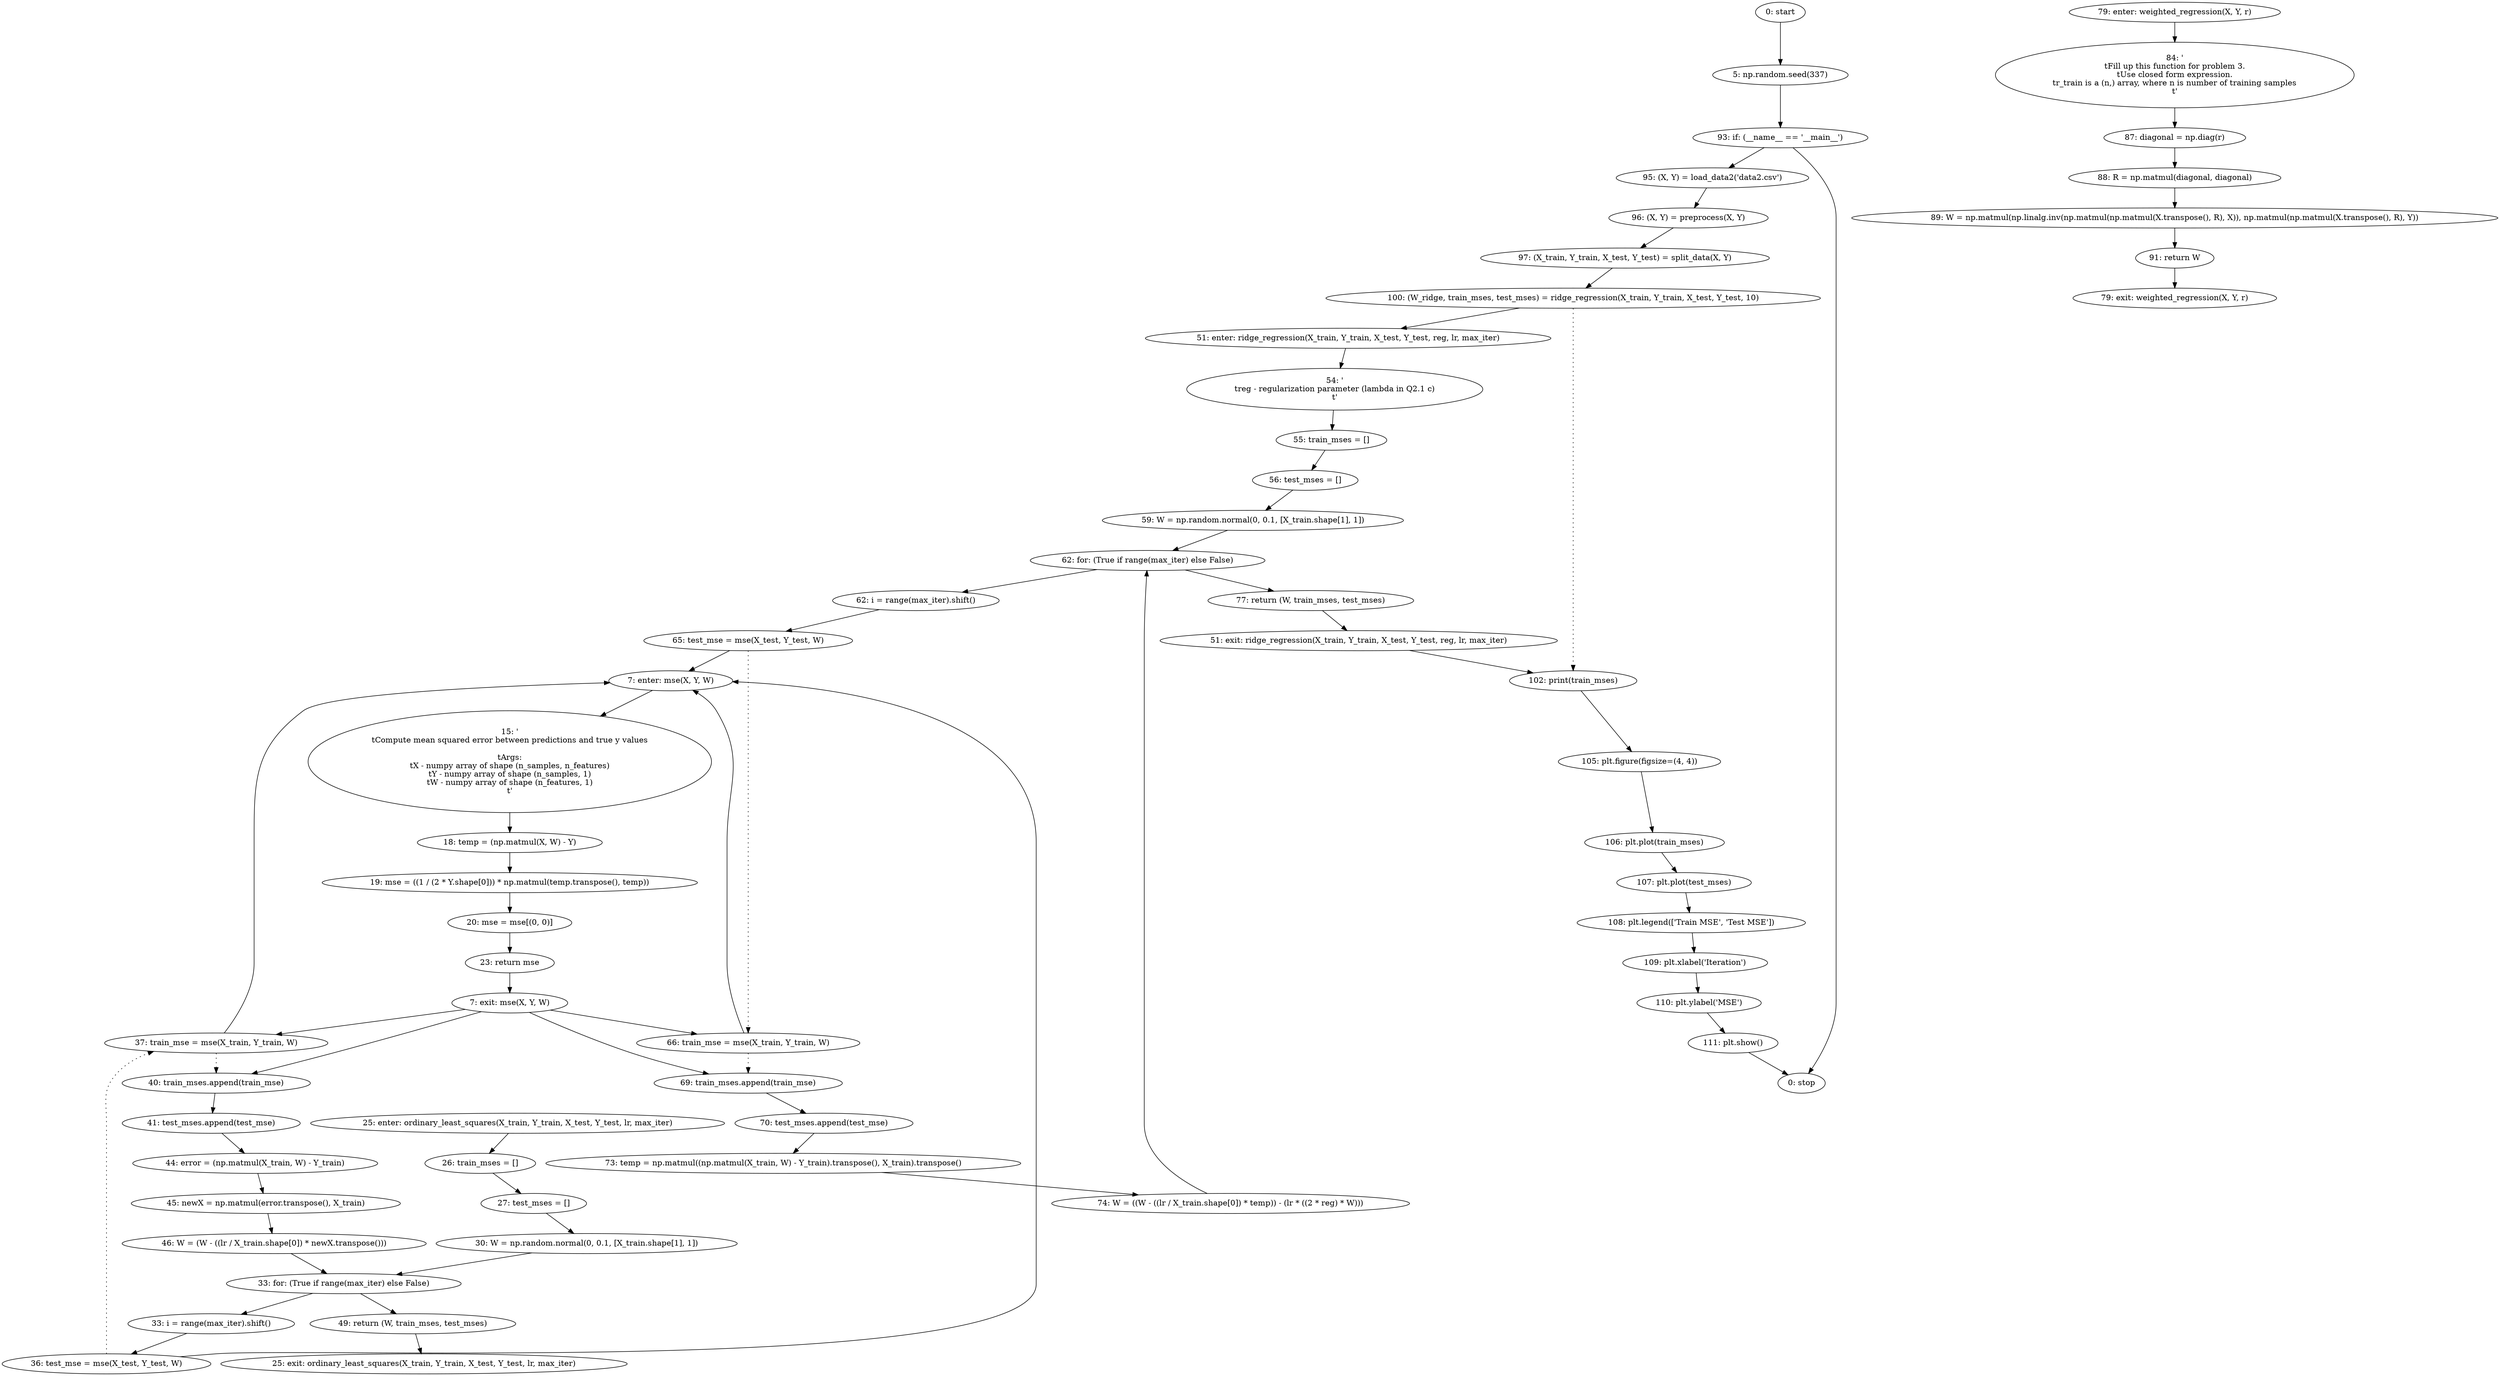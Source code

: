 strict digraph "" {
	node [label="\N"];
	0	 [label="0: start"];
	1	 [label="5: np.random.seed(337)"];
	0 -> 1;
	46	 [label="93: if: (__name__ == '__main__')"];
	1 -> 46;
	47	 [label="95: (X, Y) = load_data2('data2.csv')"];
	46 -> 47;
	59	 [label="0: stop"];
	46 -> 59;
	2	 [label="7: enter: mse(X, Y, W)"];
	4	 [label="15: '\n\tCompute mean squared error between predictions and true y values\n\n\tArgs:\n\tX - numpy array of shape (n_samples, n_features)\n\tY \
- numpy array of shape (n_samples, 1)\n\tW - numpy array of shape (n_features, 1)\n\t'"];
	2 -> 4;
	5	 [label="18: temp = (np.matmul(X, W) - Y)"];
	4 -> 5;
	16	 [label="36: test_mse = mse(X_test, Y_test, W)"];
	16 -> 2;
	17	 [label="37: train_mse = mse(X_train, Y_train, W)"];
	16 -> 17	 [style=dotted,
		weight=100];
	17 -> 2;
	18	 [label="40: train_mses.append(train_mse)"];
	17 -> 18	 [style=dotted,
		weight=100];
	19	 [label="41: test_mses.append(test_mse)"];
	18 -> 19;
	32	 [label="65: test_mse = mse(X_test, Y_test, W)"];
	32 -> 2;
	33	 [label="66: train_mse = mse(X_train, Y_train, W)"];
	32 -> 33	 [style=dotted,
		weight=100];
	33 -> 2;
	34	 [label="69: train_mses.append(train_mse)"];
	33 -> 34	 [style=dotted,
		weight=100];
	35	 [label="70: test_mses.append(test_mse)"];
	34 -> 35;
	3	 [label="7: exit: mse(X, Y, W)"];
	3 -> 17;
	3 -> 18;
	3 -> 33;
	3 -> 34;
	8	 [label="23: return mse"];
	8 -> 3;
	6	 [label="19: mse = ((1 / (2 * Y.shape[0])) * np.matmul(temp.transpose(), temp))"];
	5 -> 6;
	7	 [label="20: mse = mse[(0, 0)]"];
	6 -> 7;
	7 -> 8;
	9	 [label="25: enter: ordinary_least_squares(X_train, Y_train, X_test, Y_test, lr, max_iter)"];
	11	 [label="26: train_mses = []"];
	9 -> 11;
	12	 [label="27: test_mses = []"];
	11 -> 12;
	10	 [label="25: exit: ordinary_least_squares(X_train, Y_train, X_test, Y_test, lr, max_iter)"];
	23	 [label="49: return (W, train_mses, test_mses)"];
	23 -> 10;
	13	 [label="30: W = np.random.normal(0, 0.1, [X_train.shape[1], 1])"];
	12 -> 13;
	14	 [label="33: for: (True if range(max_iter) else False)"];
	13 -> 14;
	14 -> 23;
	15	 [label="33: i = range(max_iter).shift()"];
	14 -> 15;
	15 -> 16;
	22	 [label="46: W = (W - ((lr / X_train.shape[0]) * newX.transpose()))"];
	22 -> 14;
	20	 [label="44: error = (np.matmul(X_train, W) - Y_train)"];
	19 -> 20;
	21	 [label="45: newX = np.matmul(error.transpose(), X_train)"];
	20 -> 21;
	21 -> 22;
	24	 [label="51: enter: ridge_regression(X_train, Y_train, X_test, Y_test, reg, lr, max_iter)"];
	26	 [label="54: '\n\treg - regularization parameter (lambda in Q2.1 c)\n\t'"];
	24 -> 26;
	27	 [label="55: train_mses = []"];
	26 -> 27;
	50	 [label="100: (W_ridge, train_mses, test_mses) = ridge_regression(X_train, Y_train, X_test, Y_test, 10)"];
	50 -> 24;
	51	 [label="102: print(train_mses)"];
	50 -> 51	 [style=dotted,
		weight=100];
	52	 [label="105: plt.figure(figsize=(4, 4))"];
	51 -> 52;
	25	 [label="51: exit: ridge_regression(X_train, Y_train, X_test, Y_test, reg, lr, max_iter)"];
	25 -> 51;
	38	 [label="77: return (W, train_mses, test_mses)"];
	38 -> 25;
	28	 [label="56: test_mses = []"];
	27 -> 28;
	29	 [label="59: W = np.random.normal(0, 0.1, [X_train.shape[1], 1])"];
	28 -> 29;
	30	 [label="62: for: (True if range(max_iter) else False)"];
	29 -> 30;
	30 -> 38;
	31	 [label="62: i = range(max_iter).shift()"];
	30 -> 31;
	31 -> 32;
	37	 [label="74: W = ((W - ((lr / X_train.shape[0]) * temp)) - (lr * ((2 * reg) * W)))"];
	37 -> 30;
	36	 [label="73: temp = np.matmul((np.matmul(X_train, W) - Y_train).transpose(), X_train).transpose()"];
	35 -> 36;
	36 -> 37;
	39	 [label="79: enter: weighted_regression(X, Y, r)"];
	41	 [label="84: '\n\tFill up this function for problem 3.\n\tUse closed form expression.\n\tr_train is a (n,) array, where n is number of training \
samples\n\t'"];
	39 -> 41;
	42	 [label="87: diagonal = np.diag(r)"];
	41 -> 42;
	40	 [label="79: exit: weighted_regression(X, Y, r)"];
	45	 [label="91: return W"];
	45 -> 40;
	43	 [label="88: R = np.matmul(diagonal, diagonal)"];
	42 -> 43;
	44	 [label="89: W = np.matmul(np.linalg.inv(np.matmul(np.matmul(X.transpose(), R), X)), np.matmul(np.matmul(X.transpose(), R), Y))"];
	43 -> 44;
	44 -> 45;
	48	 [label="96: (X, Y) = preprocess(X, Y)"];
	47 -> 48;
	49	 [label="97: (X_train, Y_train, X_test, Y_test) = split_data(X, Y)"];
	48 -> 49;
	49 -> 50;
	53	 [label="106: plt.plot(train_mses)"];
	52 -> 53;
	54	 [label="107: plt.plot(test_mses)"];
	53 -> 54;
	55	 [label="108: plt.legend(['Train MSE', 'Test MSE'])"];
	54 -> 55;
	56	 [label="109: plt.xlabel('Iteration')"];
	55 -> 56;
	57	 [label="110: plt.ylabel('MSE')"];
	56 -> 57;
	58	 [label="111: plt.show()"];
	57 -> 58;
	58 -> 59;
}

